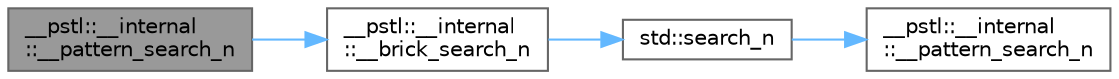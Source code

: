 digraph "__pstl::__internal::__pattern_search_n"
{
 // LATEX_PDF_SIZE
  bgcolor="transparent";
  edge [fontname=Helvetica,fontsize=10,labelfontname=Helvetica,labelfontsize=10];
  node [fontname=Helvetica,fontsize=10,shape=box,height=0.2,width=0.4];
  rankdir="LR";
  Node1 [id="Node000001",label="__pstl::__internal\l::__pattern_search_n",height=0.2,width=0.4,color="gray40", fillcolor="grey60", style="filled", fontcolor="black",tooltip=" "];
  Node1 -> Node2 [id="edge7_Node000001_Node000002",color="steelblue1",style="solid",tooltip=" "];
  Node2 [id="Node000002",label="__pstl::__internal\l::__brick_search_n",height=0.2,width=0.4,color="grey40", fillcolor="white", style="filled",URL="$namespace____pstl_1_1____internal.html#a0da38e5c5a7d0f076295e36c34dd260f",tooltip=" "];
  Node2 -> Node3 [id="edge8_Node000002_Node000003",color="steelblue1",style="solid",tooltip=" "];
  Node3 [id="Node000003",label="std::search_n",height=0.2,width=0.4,color="grey40", fillcolor="white", style="filled",URL="$namespacestd.html#a514f8e6fe1bd2905e5e94f231ce5255a",tooltip=" "];
  Node3 -> Node4 [id="edge9_Node000003_Node000004",color="steelblue1",style="solid",tooltip=" "];
  Node4 [id="Node000004",label="__pstl::__internal\l::__pattern_search_n",height=0.2,width=0.4,color="grey40", fillcolor="white", style="filled",URL="$namespace____pstl_1_1____internal.html#aeee6ca536b74ecbe6543c70b07b0bbf4",tooltip=" "];
}
